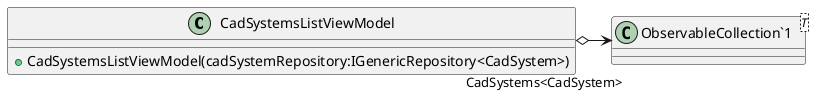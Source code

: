 @startuml
class CadSystemsListViewModel {
    + CadSystemsListViewModel(cadSystemRepository:IGenericRepository<CadSystem>)
}
class "ObservableCollection`1"<T> {
}
CadSystemsListViewModel o-> "CadSystems<CadSystem>" "ObservableCollection`1"
@enduml
